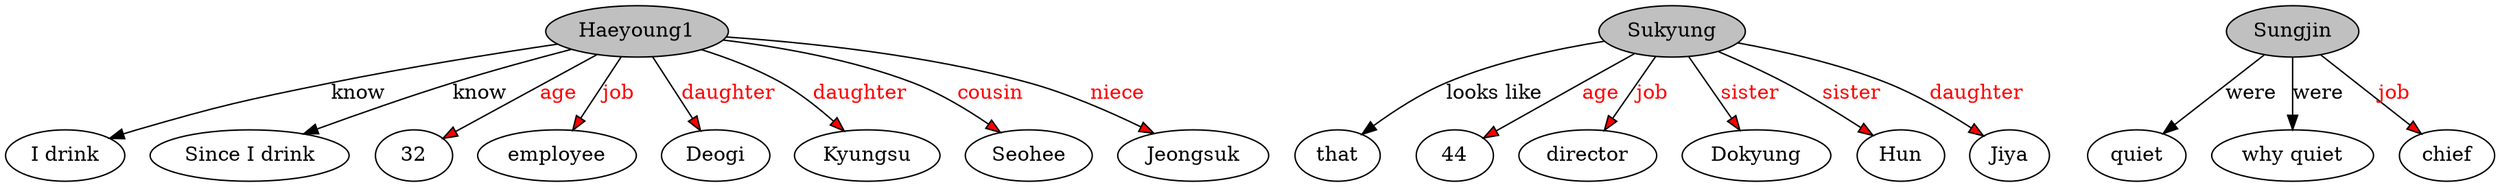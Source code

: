 // The Round Table
digraph {
	0 [label=Haeyoung1 fillcolor=gray style=filled]
	1 [label="I drink"]
	0 -> 1 [label=know]
	2 [label="Since I drink"]
	0 -> 2 [label=know]
	3 [label=32]
	0 -> 3 [label=age fillcolor=red fontcolor=red style=filled]
	4 [label=employee]
	0 -> 4 [label=job fillcolor=red fontcolor=red style=filled]
	5 [label=Deogi]
	0 -> 5 [label=daughter fillcolor=red fontcolor=red style=filled]
	6 [label=Kyungsu]
	0 -> 6 [label=daughter fillcolor=red fontcolor=red style=filled]
	7 [label=Seohee]
	0 -> 7 [label=cousin fillcolor=red fontcolor=red style=filled]
	8 [label=Jeongsuk]
	0 -> 8 [label=niece fillcolor=red fontcolor=red style=filled]
	9 [label=Sukyung fillcolor=gray style=filled]
	10 [label=that]
	9 -> 10 [label="looks like"]
	11 [label=44]
	9 -> 11 [label=age fillcolor=red fontcolor=red style=filled]
	12 [label=director]
	9 -> 12 [label=job fillcolor=red fontcolor=red style=filled]
	13 [label=Dokyung]
	9 -> 13 [label=sister fillcolor=red fontcolor=red style=filled]
	14 [label=Hun]
	9 -> 14 [label=sister fillcolor=red fontcolor=red style=filled]
	15 [label=Jiya]
	9 -> 15 [label=daughter fillcolor=red fontcolor=red style=filled]
	16 [label=Sungjin fillcolor=gray style=filled]
	17 [label=quiet]
	16 -> 17 [label=were]
	18 [label="why quiet"]
	16 -> 18 [label=were]
	19 [label=chief]
	16 -> 19 [label=job fillcolor=red fontcolor=red style=filled]
}
